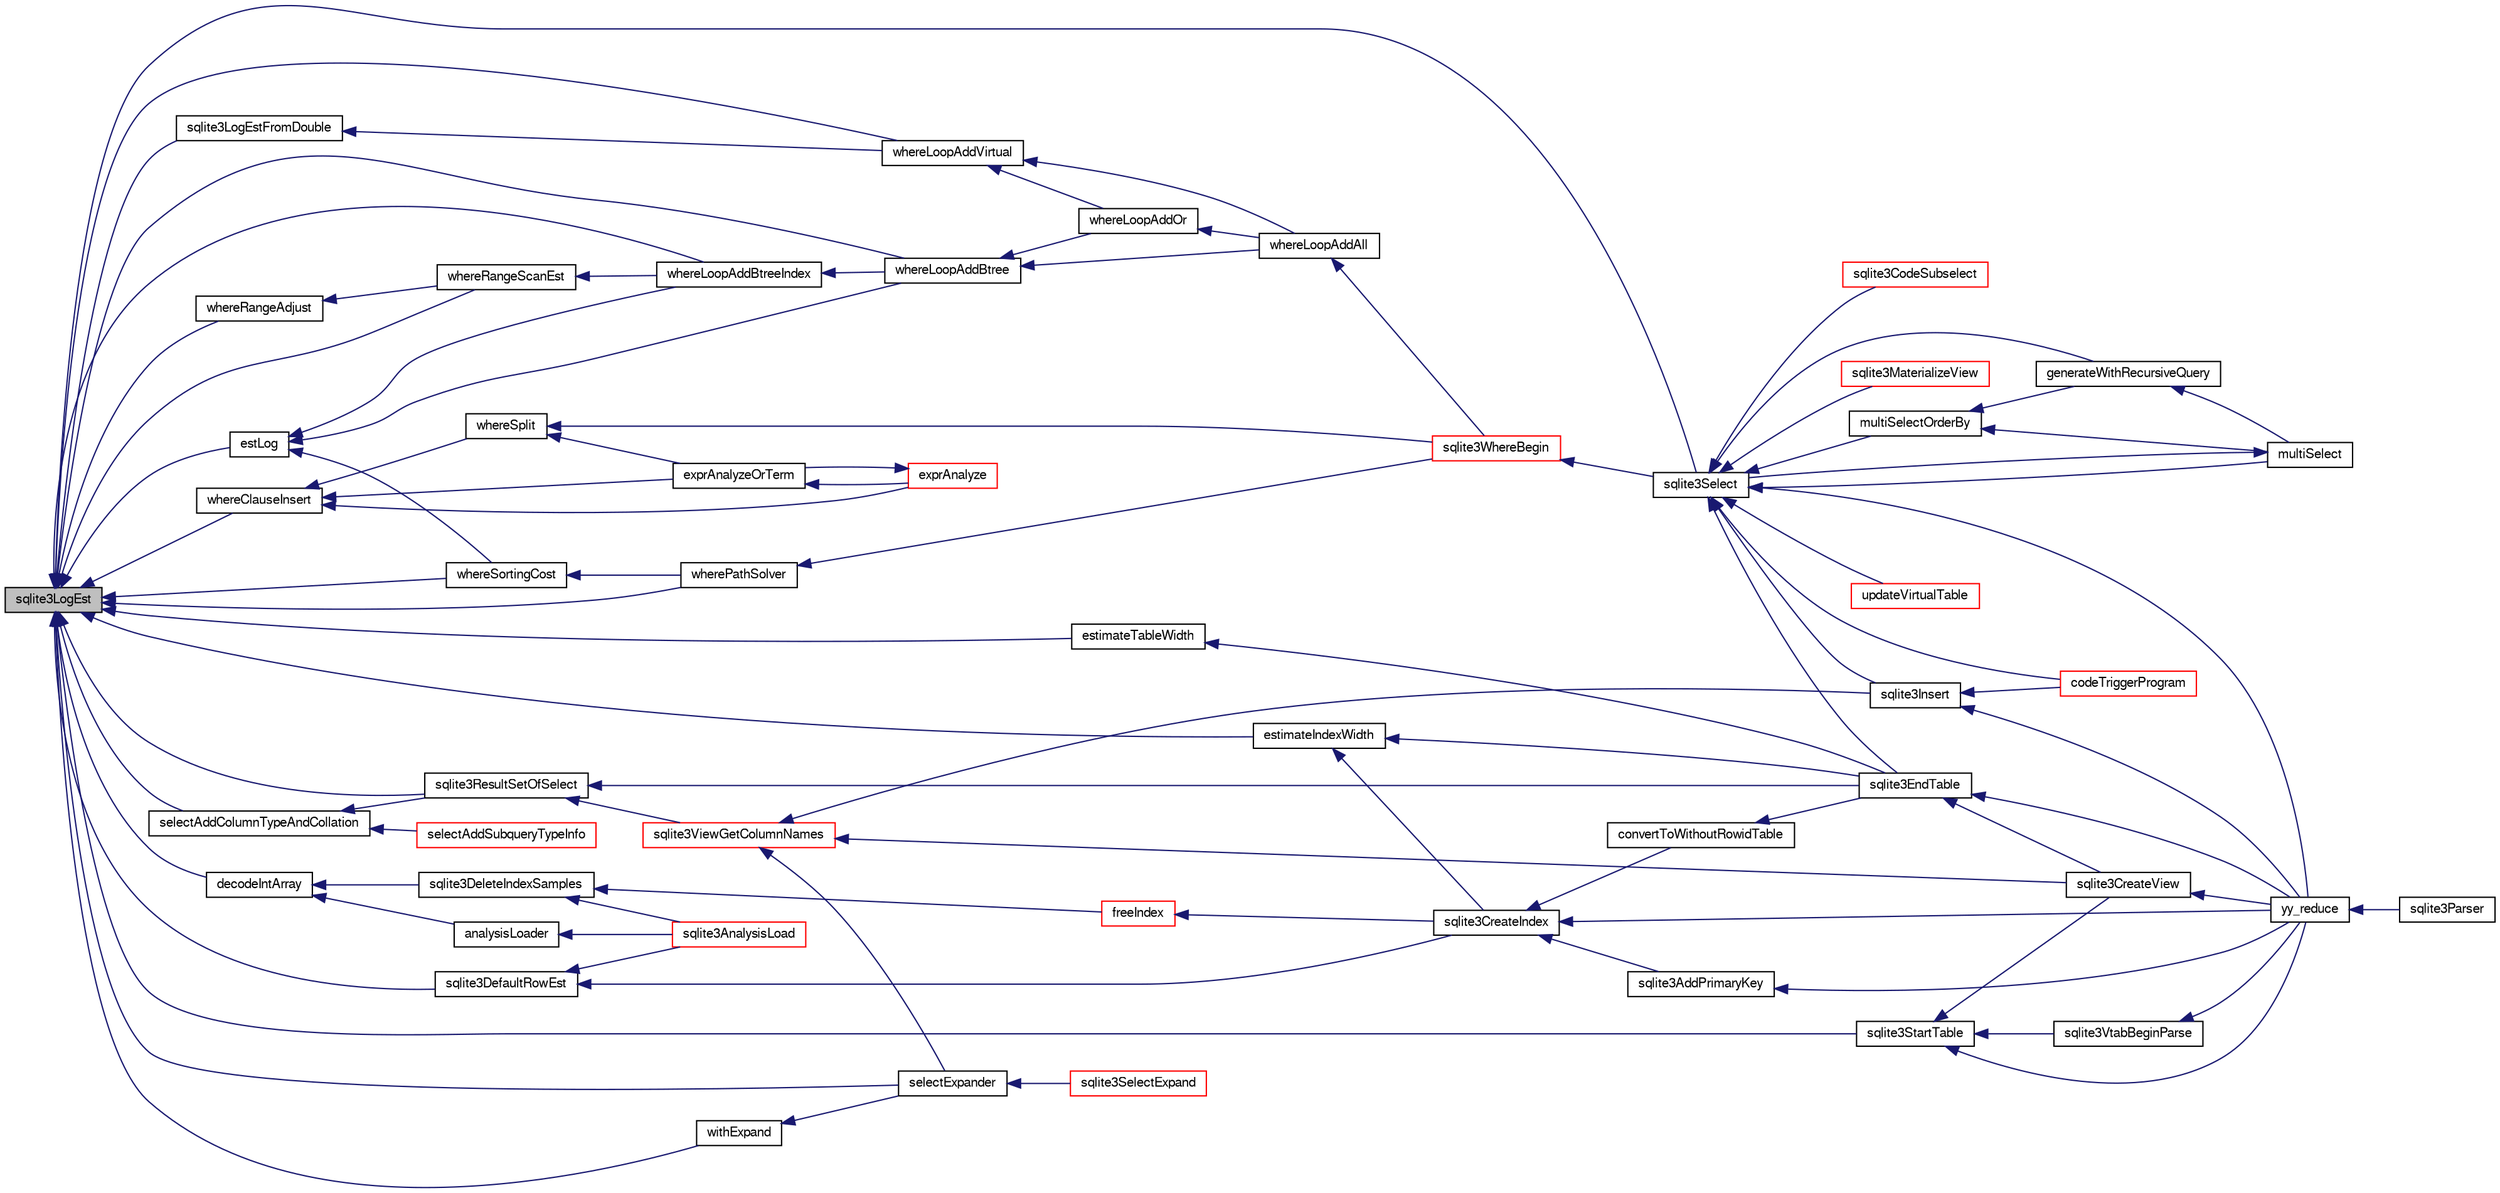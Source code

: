 digraph "sqlite3LogEst"
{
  edge [fontname="FreeSans",fontsize="10",labelfontname="FreeSans",labelfontsize="10"];
  node [fontname="FreeSans",fontsize="10",shape=record];
  rankdir="LR";
  Node580704 [label="sqlite3LogEst",height=0.2,width=0.4,color="black", fillcolor="grey75", style="filled", fontcolor="black"];
  Node580704 -> Node580705 [dir="back",color="midnightblue",fontsize="10",style="solid",fontname="FreeSans"];
  Node580705 [label="sqlite3LogEstFromDouble",height=0.2,width=0.4,color="black", fillcolor="white", style="filled",URL="$sqlite3_8c.html#a70eef2678703f3afb27dfe4c8e803466"];
  Node580705 -> Node580706 [dir="back",color="midnightblue",fontsize="10",style="solid",fontname="FreeSans"];
  Node580706 [label="whereLoopAddVirtual",height=0.2,width=0.4,color="black", fillcolor="white", style="filled",URL="$sqlite3_8c.html#a33925379c63da49cea2e66c7780a4873"];
  Node580706 -> Node580707 [dir="back",color="midnightblue",fontsize="10",style="solid",fontname="FreeSans"];
  Node580707 [label="whereLoopAddOr",height=0.2,width=0.4,color="black", fillcolor="white", style="filled",URL="$sqlite3_8c.html#a97235f1da77b1e3f85d7132c9229234c"];
  Node580707 -> Node580708 [dir="back",color="midnightblue",fontsize="10",style="solid",fontname="FreeSans"];
  Node580708 [label="whereLoopAddAll",height=0.2,width=0.4,color="black", fillcolor="white", style="filled",URL="$sqlite3_8c.html#a861eb511463c5b852550018fee710f53"];
  Node580708 -> Node580709 [dir="back",color="midnightblue",fontsize="10",style="solid",fontname="FreeSans"];
  Node580709 [label="sqlite3WhereBegin",height=0.2,width=0.4,color="red", fillcolor="white", style="filled",URL="$sqlite3_8c.html#acad049f5c9a96a8118cffd5e5ce89f7c"];
  Node580709 -> Node580728 [dir="back",color="midnightblue",fontsize="10",style="solid",fontname="FreeSans"];
  Node580728 [label="sqlite3Select",height=0.2,width=0.4,color="black", fillcolor="white", style="filled",URL="$sqlite3_8c.html#a2465ee8c956209ba4b272477b7c21a45"];
  Node580728 -> Node580729 [dir="back",color="midnightblue",fontsize="10",style="solid",fontname="FreeSans"];
  Node580729 [label="sqlite3CodeSubselect",height=0.2,width=0.4,color="red", fillcolor="white", style="filled",URL="$sqlite3_8c.html#aa69b46d2204a1d1b110107a1be12ee0c"];
  Node580728 -> Node580742 [dir="back",color="midnightblue",fontsize="10",style="solid",fontname="FreeSans"];
  Node580742 [label="sqlite3EndTable",height=0.2,width=0.4,color="black", fillcolor="white", style="filled",URL="$sqlite3_8c.html#a7b5f2c66c0f0b6f819d970ca389768b0"];
  Node580742 -> Node580743 [dir="back",color="midnightblue",fontsize="10",style="solid",fontname="FreeSans"];
  Node580743 [label="sqlite3CreateView",height=0.2,width=0.4,color="black", fillcolor="white", style="filled",URL="$sqlite3_8c.html#a9d85cb00ff71dee5cd9a019503a6982e"];
  Node580743 -> Node580713 [dir="back",color="midnightblue",fontsize="10",style="solid",fontname="FreeSans"];
  Node580713 [label="yy_reduce",height=0.2,width=0.4,color="black", fillcolor="white", style="filled",URL="$sqlite3_8c.html#a7c419a9b25711c666a9a2449ef377f14"];
  Node580713 -> Node580714 [dir="back",color="midnightblue",fontsize="10",style="solid",fontname="FreeSans"];
  Node580714 [label="sqlite3Parser",height=0.2,width=0.4,color="black", fillcolor="white", style="filled",URL="$sqlite3_8c.html#a0327d71a5fabe0b6a343d78a2602e72a"];
  Node580742 -> Node580713 [dir="back",color="midnightblue",fontsize="10",style="solid",fontname="FreeSans"];
  Node580728 -> Node580777 [dir="back",color="midnightblue",fontsize="10",style="solid",fontname="FreeSans"];
  Node580777 [label="sqlite3MaterializeView",height=0.2,width=0.4,color="red", fillcolor="white", style="filled",URL="$sqlite3_8c.html#a4557984b0b75f998fb0c3f231c9b1def"];
  Node580728 -> Node580722 [dir="back",color="midnightblue",fontsize="10",style="solid",fontname="FreeSans"];
  Node580722 [label="sqlite3Insert",height=0.2,width=0.4,color="black", fillcolor="white", style="filled",URL="$sqlite3_8c.html#a5b17c9c2000bae6bdff8e6be48d7dc2b"];
  Node580722 -> Node580715 [dir="back",color="midnightblue",fontsize="10",style="solid",fontname="FreeSans"];
  Node580715 [label="codeTriggerProgram",height=0.2,width=0.4,color="red", fillcolor="white", style="filled",URL="$sqlite3_8c.html#a120801f59d9281d201d2ff4b2606836e"];
  Node580722 -> Node580713 [dir="back",color="midnightblue",fontsize="10",style="solid",fontname="FreeSans"];
  Node580728 -> Node580759 [dir="back",color="midnightblue",fontsize="10",style="solid",fontname="FreeSans"];
  Node580759 [label="generateWithRecursiveQuery",height=0.2,width=0.4,color="black", fillcolor="white", style="filled",URL="$sqlite3_8c.html#ade2c3663fa9c3b9676507984b9483942"];
  Node580759 -> Node580760 [dir="back",color="midnightblue",fontsize="10",style="solid",fontname="FreeSans"];
  Node580760 [label="multiSelect",height=0.2,width=0.4,color="black", fillcolor="white", style="filled",URL="$sqlite3_8c.html#a6456c61f3d9b2389738753cedfa24fa7"];
  Node580760 -> Node580728 [dir="back",color="midnightblue",fontsize="10",style="solid",fontname="FreeSans"];
  Node580728 -> Node580760 [dir="back",color="midnightblue",fontsize="10",style="solid",fontname="FreeSans"];
  Node580728 -> Node580761 [dir="back",color="midnightblue",fontsize="10",style="solid",fontname="FreeSans"];
  Node580761 [label="multiSelectOrderBy",height=0.2,width=0.4,color="black", fillcolor="white", style="filled",URL="$sqlite3_8c.html#afcdb8488c6f4dfdadaf9f04bca35b808"];
  Node580761 -> Node580759 [dir="back",color="midnightblue",fontsize="10",style="solid",fontname="FreeSans"];
  Node580761 -> Node580760 [dir="back",color="midnightblue",fontsize="10",style="solid",fontname="FreeSans"];
  Node580728 -> Node580715 [dir="back",color="midnightblue",fontsize="10",style="solid",fontname="FreeSans"];
  Node580728 -> Node580778 [dir="back",color="midnightblue",fontsize="10",style="solid",fontname="FreeSans"];
  Node580778 [label="updateVirtualTable",height=0.2,width=0.4,color="red", fillcolor="white", style="filled",URL="$sqlite3_8c.html#a740220531db9293c39a2cdd7da3f74e1"];
  Node580728 -> Node580713 [dir="back",color="midnightblue",fontsize="10",style="solid",fontname="FreeSans"];
  Node580706 -> Node580708 [dir="back",color="midnightblue",fontsize="10",style="solid",fontname="FreeSans"];
  Node580704 -> Node580779 [dir="back",color="midnightblue",fontsize="10",style="solid",fontname="FreeSans"];
  Node580779 [label="decodeIntArray",height=0.2,width=0.4,color="black", fillcolor="white", style="filled",URL="$sqlite3_8c.html#a5e8b60c7b00918beb59b76e5ed837b01"];
  Node580779 -> Node580780 [dir="back",color="midnightblue",fontsize="10",style="solid",fontname="FreeSans"];
  Node580780 [label="analysisLoader",height=0.2,width=0.4,color="black", fillcolor="white", style="filled",URL="$sqlite3_8c.html#abb38e5b97f93c8a9775233bb28cb1e17"];
  Node580780 -> Node580781 [dir="back",color="midnightblue",fontsize="10",style="solid",fontname="FreeSans"];
  Node580781 [label="sqlite3AnalysisLoad",height=0.2,width=0.4,color="red", fillcolor="white", style="filled",URL="$sqlite3_8c.html#a48a2301c27e1d3d68708b9b8761b5a01"];
  Node580779 -> Node580806 [dir="back",color="midnightblue",fontsize="10",style="solid",fontname="FreeSans"];
  Node580806 [label="sqlite3DeleteIndexSamples",height=0.2,width=0.4,color="black", fillcolor="white", style="filled",URL="$sqlite3_8c.html#aaeda0302fbf61397ec009f65bed047ef"];
  Node580806 -> Node580781 [dir="back",color="midnightblue",fontsize="10",style="solid",fontname="FreeSans"];
  Node580806 -> Node580807 [dir="back",color="midnightblue",fontsize="10",style="solid",fontname="FreeSans"];
  Node580807 [label="freeIndex",height=0.2,width=0.4,color="red", fillcolor="white", style="filled",URL="$sqlite3_8c.html#a00907c99c18d5bcb9d0b38c077146c31"];
  Node580807 -> Node580739 [dir="back",color="midnightblue",fontsize="10",style="solid",fontname="FreeSans"];
  Node580739 [label="sqlite3CreateIndex",height=0.2,width=0.4,color="black", fillcolor="white", style="filled",URL="$sqlite3_8c.html#a8dbe5e590ab6c58a8c45f34f7c81e825"];
  Node580739 -> Node580740 [dir="back",color="midnightblue",fontsize="10",style="solid",fontname="FreeSans"];
  Node580740 [label="sqlite3AddPrimaryKey",height=0.2,width=0.4,color="black", fillcolor="white", style="filled",URL="$sqlite3_8c.html#af2b0672c3379d2a7d927d210ae0ade62"];
  Node580740 -> Node580713 [dir="back",color="midnightblue",fontsize="10",style="solid",fontname="FreeSans"];
  Node580739 -> Node580741 [dir="back",color="midnightblue",fontsize="10",style="solid",fontname="FreeSans"];
  Node580741 [label="convertToWithoutRowidTable",height=0.2,width=0.4,color="black", fillcolor="white", style="filled",URL="$sqlite3_8c.html#a0d41effc4e4a0ba740429a08f6747313"];
  Node580741 -> Node580742 [dir="back",color="midnightblue",fontsize="10",style="solid",fontname="FreeSans"];
  Node580739 -> Node580713 [dir="back",color="midnightblue",fontsize="10",style="solid",fontname="FreeSans"];
  Node580704 -> Node580891 [dir="back",color="midnightblue",fontsize="10",style="solid",fontname="FreeSans"];
  Node580891 [label="sqlite3StartTable",height=0.2,width=0.4,color="black", fillcolor="white", style="filled",URL="$sqlite3_8c.html#af49b4395f39d9078a0dda2484c183012"];
  Node580891 -> Node580743 [dir="back",color="midnightblue",fontsize="10",style="solid",fontname="FreeSans"];
  Node580891 -> Node580892 [dir="back",color="midnightblue",fontsize="10",style="solid",fontname="FreeSans"];
  Node580892 [label="sqlite3VtabBeginParse",height=0.2,width=0.4,color="black", fillcolor="white", style="filled",URL="$sqlite3_8c.html#a081b9e174ed9650ac90990d60cd36e96"];
  Node580892 -> Node580713 [dir="back",color="midnightblue",fontsize="10",style="solid",fontname="FreeSans"];
  Node580891 -> Node580713 [dir="back",color="midnightblue",fontsize="10",style="solid",fontname="FreeSans"];
  Node580704 -> Node580972 [dir="back",color="midnightblue",fontsize="10",style="solid",fontname="FreeSans"];
  Node580972 [label="estimateTableWidth",height=0.2,width=0.4,color="black", fillcolor="white", style="filled",URL="$sqlite3_8c.html#a4df8449dc3e7446e2906fb2b64987bd9"];
  Node580972 -> Node580742 [dir="back",color="midnightblue",fontsize="10",style="solid",fontname="FreeSans"];
  Node580704 -> Node580973 [dir="back",color="midnightblue",fontsize="10",style="solid",fontname="FreeSans"];
  Node580973 [label="estimateIndexWidth",height=0.2,width=0.4,color="black", fillcolor="white", style="filled",URL="$sqlite3_8c.html#a3fe6b099ed713eb4cbb0f5a1344ddb12"];
  Node580973 -> Node580742 [dir="back",color="midnightblue",fontsize="10",style="solid",fontname="FreeSans"];
  Node580973 -> Node580739 [dir="back",color="midnightblue",fontsize="10",style="solid",fontname="FreeSans"];
  Node580704 -> Node580974 [dir="back",color="midnightblue",fontsize="10",style="solid",fontname="FreeSans"];
  Node580974 [label="sqlite3DefaultRowEst",height=0.2,width=0.4,color="black", fillcolor="white", style="filled",URL="$sqlite3_8c.html#a990da271cc28536b6d63cd17521497c0"];
  Node580974 -> Node580781 [dir="back",color="midnightblue",fontsize="10",style="solid",fontname="FreeSans"];
  Node580974 -> Node580739 [dir="back",color="midnightblue",fontsize="10",style="solid",fontname="FreeSans"];
  Node580704 -> Node580975 [dir="back",color="midnightblue",fontsize="10",style="solid",fontname="FreeSans"];
  Node580975 [label="selectAddColumnTypeAndCollation",height=0.2,width=0.4,color="black", fillcolor="white", style="filled",URL="$sqlite3_8c.html#af0d3e812ed68a0aabcc6cfeeb0ac523f"];
  Node580975 -> Node580825 [dir="back",color="midnightblue",fontsize="10",style="solid",fontname="FreeSans"];
  Node580825 [label="sqlite3ResultSetOfSelect",height=0.2,width=0.4,color="black", fillcolor="white", style="filled",URL="$sqlite3_8c.html#ade35a86757654a36498d74152aa2fda8"];
  Node580825 -> Node580742 [dir="back",color="midnightblue",fontsize="10",style="solid",fontname="FreeSans"];
  Node580825 -> Node580812 [dir="back",color="midnightblue",fontsize="10",style="solid",fontname="FreeSans"];
  Node580812 [label="sqlite3ViewGetColumnNames",height=0.2,width=0.4,color="red", fillcolor="white", style="filled",URL="$sqlite3_8c.html#aebc7cd8d9e2bd174ae0a60363d3f6ce8"];
  Node580812 -> Node580743 [dir="back",color="midnightblue",fontsize="10",style="solid",fontname="FreeSans"];
  Node580812 -> Node580722 [dir="back",color="midnightblue",fontsize="10",style="solid",fontname="FreeSans"];
  Node580812 -> Node580814 [dir="back",color="midnightblue",fontsize="10",style="solid",fontname="FreeSans"];
  Node580814 [label="selectExpander",height=0.2,width=0.4,color="black", fillcolor="white", style="filled",URL="$sqlite3_8c.html#abee977318fbf74531340c6e41b0ca953"];
  Node580814 -> Node580815 [dir="back",color="midnightblue",fontsize="10",style="solid",fontname="FreeSans"];
  Node580815 [label="sqlite3SelectExpand",height=0.2,width=0.4,color="red", fillcolor="white", style="filled",URL="$sqlite3_8c.html#ae55acd1d8219505e629c2148950fa3de"];
  Node580975 -> Node580976 [dir="back",color="midnightblue",fontsize="10",style="solid",fontname="FreeSans"];
  Node580976 [label="selectAddSubqueryTypeInfo",height=0.2,width=0.4,color="red", fillcolor="white", style="filled",URL="$sqlite3_8c.html#aa50a80693ae7262c2befdf1c0980a0a1"];
  Node580704 -> Node580825 [dir="back",color="midnightblue",fontsize="10",style="solid",fontname="FreeSans"];
  Node580704 -> Node580978 [dir="back",color="midnightblue",fontsize="10",style="solid",fontname="FreeSans"];
  Node580978 [label="withExpand",height=0.2,width=0.4,color="black", fillcolor="white", style="filled",URL="$sqlite3_8c.html#abfe30ddf22391eeda2da9ba60c23bf0b"];
  Node580978 -> Node580814 [dir="back",color="midnightblue",fontsize="10",style="solid",fontname="FreeSans"];
  Node580704 -> Node580814 [dir="back",color="midnightblue",fontsize="10",style="solid",fontname="FreeSans"];
  Node580704 -> Node580728 [dir="back",color="midnightblue",fontsize="10",style="solid",fontname="FreeSans"];
  Node580704 -> Node580967 [dir="back",color="midnightblue",fontsize="10",style="solid",fontname="FreeSans"];
  Node580967 [label="whereClauseInsert",height=0.2,width=0.4,color="black", fillcolor="white", style="filled",URL="$sqlite3_8c.html#a041437b48ab90370901a024e385193da"];
  Node580967 -> Node580968 [dir="back",color="midnightblue",fontsize="10",style="solid",fontname="FreeSans"];
  Node580968 [label="whereSplit",height=0.2,width=0.4,color="black", fillcolor="white", style="filled",URL="$sqlite3_8c.html#acd382388576f55257b3ef1501d6f7f84"];
  Node580968 -> Node580774 [dir="back",color="midnightblue",fontsize="10",style="solid",fontname="FreeSans"];
  Node580774 [label="exprAnalyzeOrTerm",height=0.2,width=0.4,color="black", fillcolor="white", style="filled",URL="$sqlite3_8c.html#ab95cabd8b51cb2291b5bef0c4a3776d2"];
  Node580774 -> Node580767 [dir="back",color="midnightblue",fontsize="10",style="solid",fontname="FreeSans"];
  Node580767 [label="exprAnalyze",height=0.2,width=0.4,color="red", fillcolor="white", style="filled",URL="$sqlite3_8c.html#acb10e48c9a4184a4edd9bfd5b14ad0b7"];
  Node580767 -> Node580774 [dir="back",color="midnightblue",fontsize="10",style="solid",fontname="FreeSans"];
  Node580968 -> Node580709 [dir="back",color="midnightblue",fontsize="10",style="solid",fontname="FreeSans"];
  Node580967 -> Node580774 [dir="back",color="midnightblue",fontsize="10",style="solid",fontname="FreeSans"];
  Node580967 -> Node580767 [dir="back",color="midnightblue",fontsize="10",style="solid",fontname="FreeSans"];
  Node580704 -> Node580979 [dir="back",color="midnightblue",fontsize="10",style="solid",fontname="FreeSans"];
  Node580979 [label="estLog",height=0.2,width=0.4,color="black", fillcolor="white", style="filled",URL="$sqlite3_8c.html#ac4420ab2b01a2e2efe5d4ac054868246"];
  Node580979 -> Node580980 [dir="back",color="midnightblue",fontsize="10",style="solid",fontname="FreeSans"];
  Node580980 [label="whereLoopAddBtreeIndex",height=0.2,width=0.4,color="black", fillcolor="white", style="filled",URL="$sqlite3_8c.html#abde05643b060182010b7eb8098125a05"];
  Node580980 -> Node580981 [dir="back",color="midnightblue",fontsize="10",style="solid",fontname="FreeSans"];
  Node580981 [label="whereLoopAddBtree",height=0.2,width=0.4,color="black", fillcolor="white", style="filled",URL="$sqlite3_8c.html#aefe415538d2f9e200227977d2edaab3b"];
  Node580981 -> Node580707 [dir="back",color="midnightblue",fontsize="10",style="solid",fontname="FreeSans"];
  Node580981 -> Node580708 [dir="back",color="midnightblue",fontsize="10",style="solid",fontname="FreeSans"];
  Node580979 -> Node580981 [dir="back",color="midnightblue",fontsize="10",style="solid",fontname="FreeSans"];
  Node580979 -> Node580982 [dir="back",color="midnightblue",fontsize="10",style="solid",fontname="FreeSans"];
  Node580982 [label="whereSortingCost",height=0.2,width=0.4,color="black", fillcolor="white", style="filled",URL="$sqlite3_8c.html#ac305e00af3d9e7fc7e83e4293b8b6217"];
  Node580982 -> Node580771 [dir="back",color="midnightblue",fontsize="10",style="solid",fontname="FreeSans"];
  Node580771 [label="wherePathSolver",height=0.2,width=0.4,color="black", fillcolor="white", style="filled",URL="$sqlite3_8c.html#aebc15a04540468c220b31d00e9b29fe6"];
  Node580771 -> Node580709 [dir="back",color="midnightblue",fontsize="10",style="solid",fontname="FreeSans"];
  Node580704 -> Node580983 [dir="back",color="midnightblue",fontsize="10",style="solid",fontname="FreeSans"];
  Node580983 [label="whereRangeAdjust",height=0.2,width=0.4,color="black", fillcolor="white", style="filled",URL="$sqlite3_8c.html#a1b94c28528c76286e51c1211e9c7ca9e"];
  Node580983 -> Node580984 [dir="back",color="midnightblue",fontsize="10",style="solid",fontname="FreeSans"];
  Node580984 [label="whereRangeScanEst",height=0.2,width=0.4,color="black", fillcolor="white", style="filled",URL="$sqlite3_8c.html#a8815a2e7d35f2f543cfc93ff09af2315"];
  Node580984 -> Node580980 [dir="back",color="midnightblue",fontsize="10",style="solid",fontname="FreeSans"];
  Node580704 -> Node580984 [dir="back",color="midnightblue",fontsize="10",style="solid",fontname="FreeSans"];
  Node580704 -> Node580980 [dir="back",color="midnightblue",fontsize="10",style="solid",fontname="FreeSans"];
  Node580704 -> Node580981 [dir="back",color="midnightblue",fontsize="10",style="solid",fontname="FreeSans"];
  Node580704 -> Node580706 [dir="back",color="midnightblue",fontsize="10",style="solid",fontname="FreeSans"];
  Node580704 -> Node580982 [dir="back",color="midnightblue",fontsize="10",style="solid",fontname="FreeSans"];
  Node580704 -> Node580771 [dir="back",color="midnightblue",fontsize="10",style="solid",fontname="FreeSans"];
}
